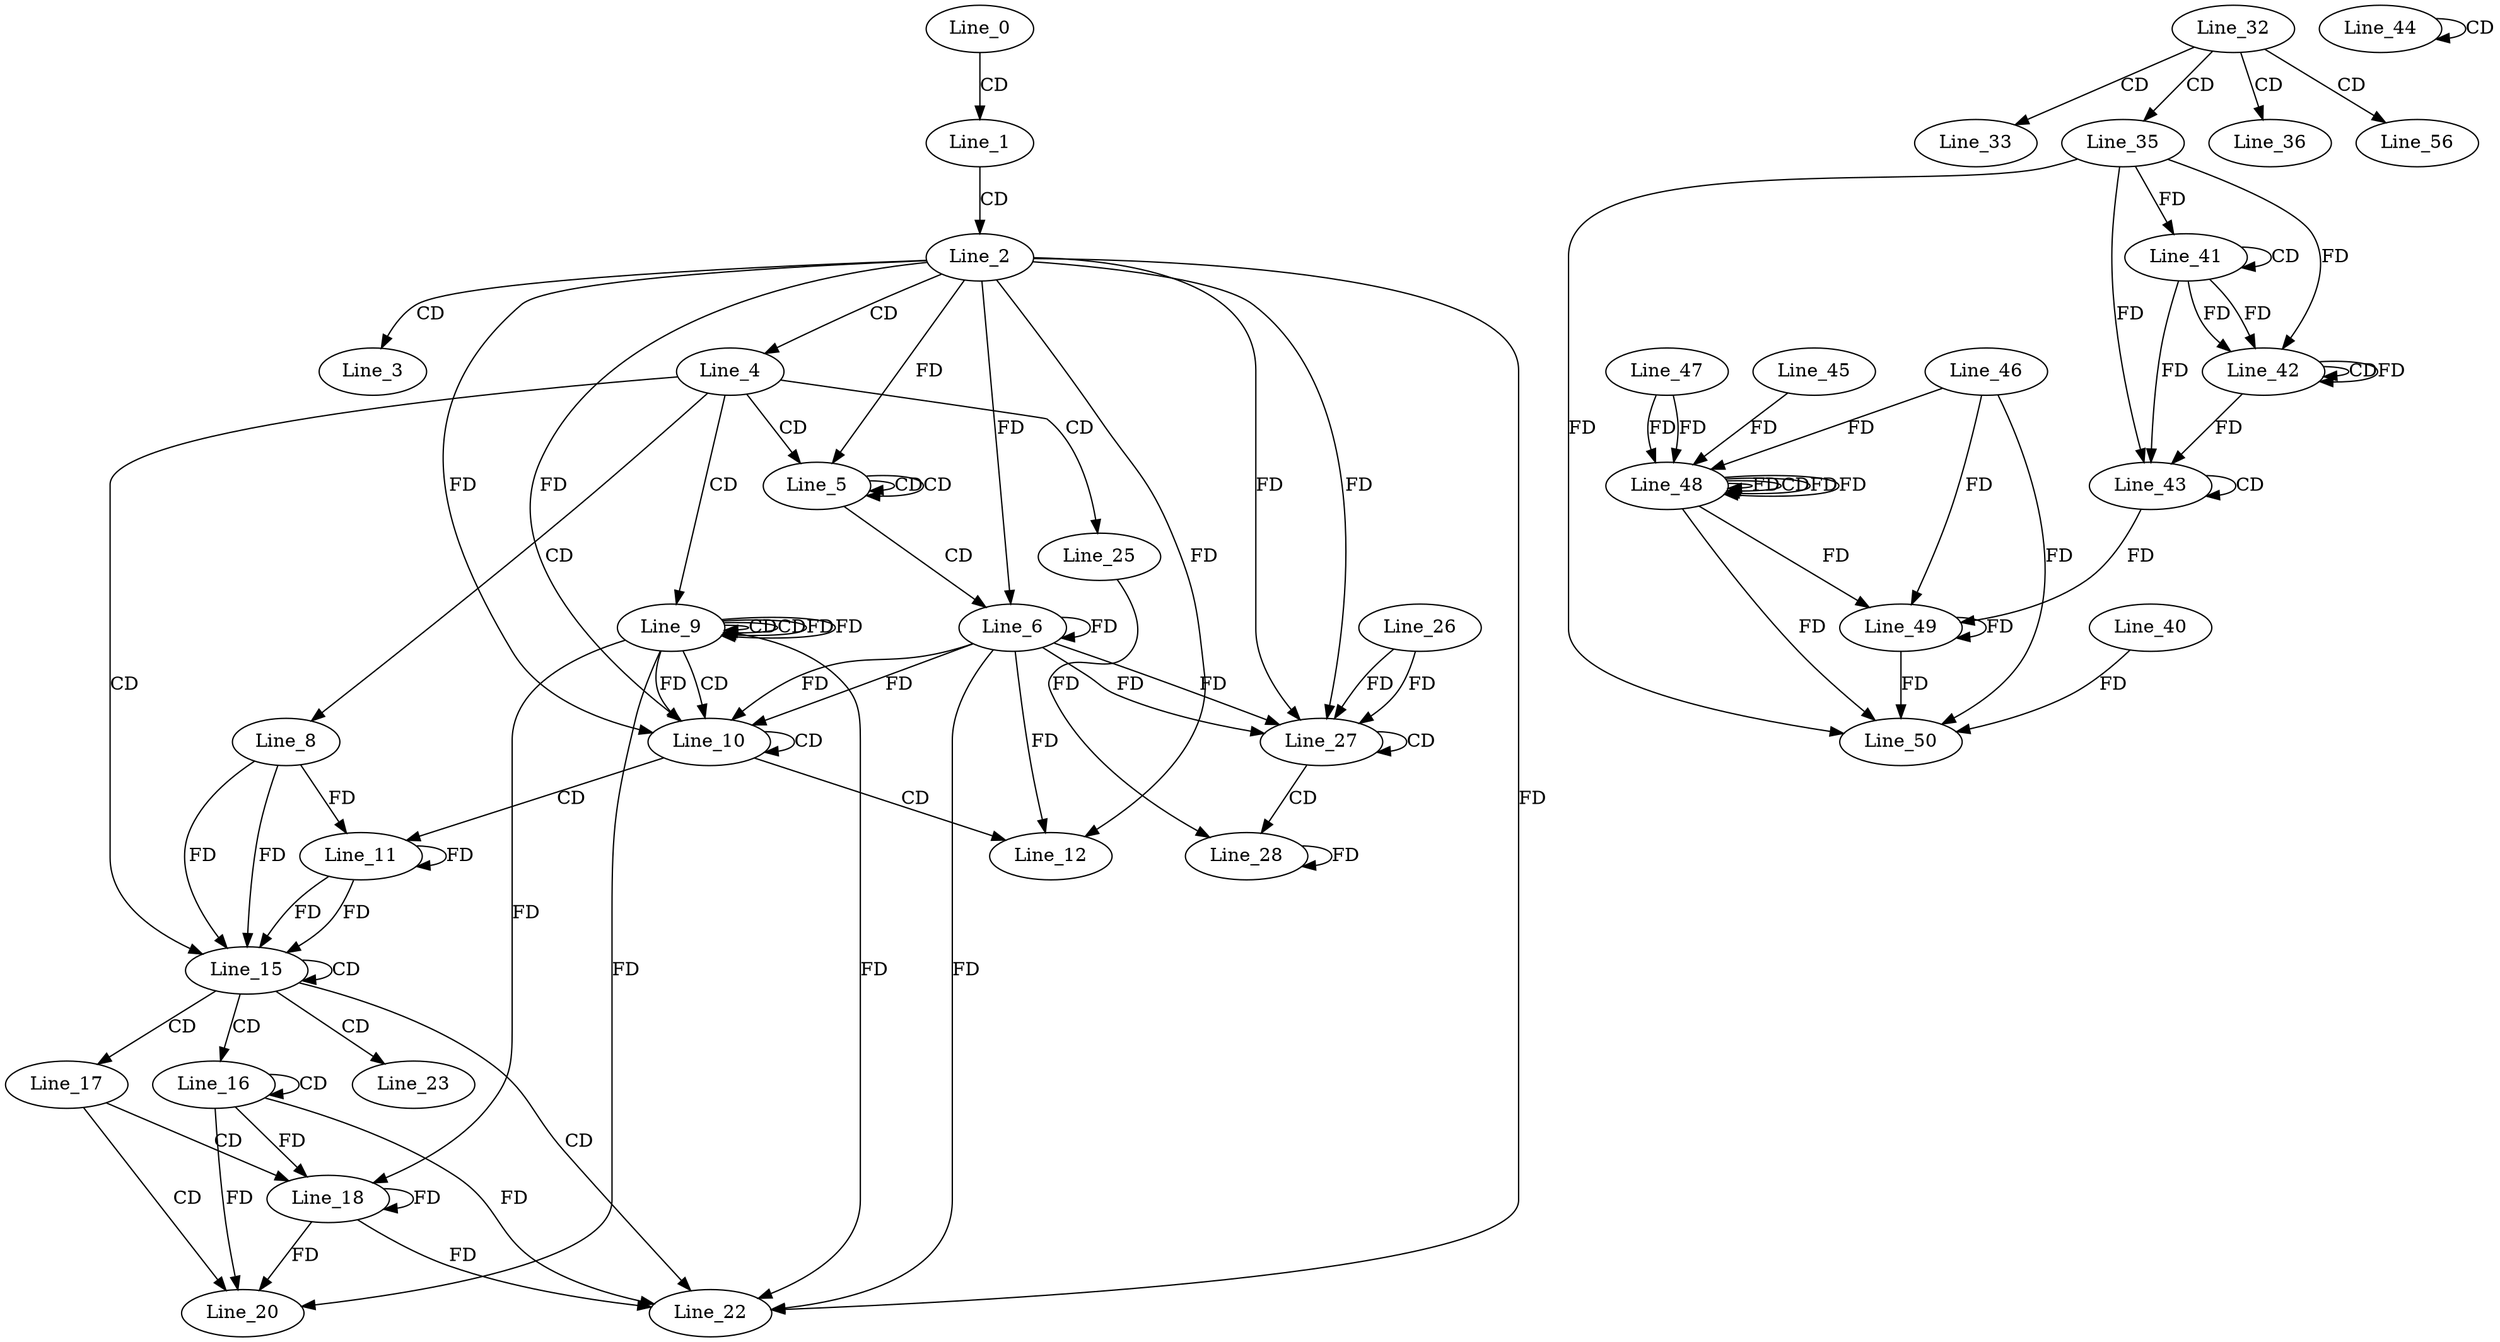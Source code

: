 digraph G {
  Line_0;
  Line_1;
  Line_2;
  Line_3;
  Line_4;
  Line_5;
  Line_5;
  Line_5;
  Line_6;
  Line_8;
  Line_9;
  Line_9;
  Line_9;
  Line_9;
  Line_10;
  Line_10;
  Line_10;
  Line_11;
  Line_12;
  Line_15;
  Line_15;
  Line_16;
  Line_16;
  Line_17;
  Line_18;
  Line_20;
  Line_22;
  Line_23;
  Line_25;
  Line_27;
  Line_26;
  Line_27;
  Line_28;
  Line_32;
  Line_33;
  Line_35;
  Line_36;
  Line_41;
  Line_41;
  Line_42;
  Line_42;
  Line_42;
  Line_43;
  Line_43;
  Line_44;
  Line_44;
  Line_48;
  Line_47;
  Line_48;
  Line_45;
  Line_48;
  Line_48;
  Line_46;
  Line_49;
  Line_49;
  Line_50;
  Line_40;
  Line_56;
  Line_0 -> Line_1 [ label="CD" ];
  Line_1 -> Line_2 [ label="CD" ];
  Line_2 -> Line_3 [ label="CD" ];
  Line_2 -> Line_4 [ label="CD" ];
  Line_4 -> Line_5 [ label="CD" ];
  Line_5 -> Line_5 [ label="CD" ];
  Line_5 -> Line_5 [ label="CD" ];
  Line_2 -> Line_5 [ label="FD" ];
  Line_5 -> Line_6 [ label="CD" ];
  Line_2 -> Line_6 [ label="FD" ];
  Line_6 -> Line_6 [ label="FD" ];
  Line_4 -> Line_8 [ label="CD" ];
  Line_4 -> Line_9 [ label="CD" ];
  Line_9 -> Line_9 [ label="CD" ];
  Line_9 -> Line_9 [ label="CD" ];
  Line_9 -> Line_9 [ label="FD" ];
  Line_9 -> Line_10 [ label="CD" ];
  Line_2 -> Line_10 [ label="FD" ];
  Line_6 -> Line_10 [ label="FD" ];
  Line_10 -> Line_10 [ label="CD" ];
  Line_2 -> Line_10 [ label="FD" ];
  Line_6 -> Line_10 [ label="FD" ];
  Line_9 -> Line_10 [ label="FD" ];
  Line_10 -> Line_11 [ label="CD" ];
  Line_11 -> Line_11 [ label="FD" ];
  Line_8 -> Line_11 [ label="FD" ];
  Line_10 -> Line_12 [ label="CD" ];
  Line_2 -> Line_12 [ label="FD" ];
  Line_6 -> Line_12 [ label="FD" ];
  Line_4 -> Line_15 [ label="CD" ];
  Line_11 -> Line_15 [ label="FD" ];
  Line_8 -> Line_15 [ label="FD" ];
  Line_15 -> Line_15 [ label="CD" ];
  Line_11 -> Line_15 [ label="FD" ];
  Line_8 -> Line_15 [ label="FD" ];
  Line_15 -> Line_16 [ label="CD" ];
  Line_16 -> Line_16 [ label="CD" ];
  Line_15 -> Line_17 [ label="CD" ];
  Line_17 -> Line_18 [ label="CD" ];
  Line_9 -> Line_18 [ label="FD" ];
  Line_16 -> Line_18 [ label="FD" ];
  Line_18 -> Line_18 [ label="FD" ];
  Line_17 -> Line_20 [ label="CD" ];
  Line_9 -> Line_20 [ label="FD" ];
  Line_16 -> Line_20 [ label="FD" ];
  Line_18 -> Line_20 [ label="FD" ];
  Line_15 -> Line_22 [ label="CD" ];
  Line_2 -> Line_22 [ label="FD" ];
  Line_6 -> Line_22 [ label="FD" ];
  Line_9 -> Line_22 [ label="FD" ];
  Line_16 -> Line_22 [ label="FD" ];
  Line_18 -> Line_22 [ label="FD" ];
  Line_15 -> Line_23 [ label="CD" ];
  Line_4 -> Line_25 [ label="CD" ];
  Line_2 -> Line_27 [ label="FD" ];
  Line_6 -> Line_27 [ label="FD" ];
  Line_26 -> Line_27 [ label="FD" ];
  Line_27 -> Line_27 [ label="CD" ];
  Line_2 -> Line_27 [ label="FD" ];
  Line_6 -> Line_27 [ label="FD" ];
  Line_26 -> Line_27 [ label="FD" ];
  Line_27 -> Line_28 [ label="CD" ];
  Line_25 -> Line_28 [ label="FD" ];
  Line_28 -> Line_28 [ label="FD" ];
  Line_32 -> Line_33 [ label="CD" ];
  Line_32 -> Line_35 [ label="CD" ];
  Line_32 -> Line_36 [ label="CD" ];
  Line_41 -> Line_41 [ label="CD" ];
  Line_35 -> Line_41 [ label="FD" ];
  Line_41 -> Line_42 [ label="FD" ];
  Line_42 -> Line_42 [ label="CD" ];
  Line_41 -> Line_42 [ label="FD" ];
  Line_42 -> Line_42 [ label="FD" ];
  Line_35 -> Line_42 [ label="FD" ];
  Line_43 -> Line_43 [ label="CD" ];
  Line_35 -> Line_43 [ label="FD" ];
  Line_41 -> Line_43 [ label="FD" ];
  Line_42 -> Line_43 [ label="FD" ];
  Line_44 -> Line_44 [ label="CD" ];
  Line_48 -> Line_48 [ label="FD" ];
  Line_47 -> Line_48 [ label="FD" ];
  Line_45 -> Line_48 [ label="FD" ];
  Line_48 -> Line_48 [ label="CD" ];
  Line_48 -> Line_48 [ label="FD" ];
  Line_46 -> Line_48 [ label="FD" ];
  Line_48 -> Line_48 [ label="FD" ];
  Line_47 -> Line_48 [ label="FD" ];
  Line_48 -> Line_49 [ label="FD" ];
  Line_46 -> Line_49 [ label="FD" ];
  Line_49 -> Line_49 [ label="FD" ];
  Line_43 -> Line_49 [ label="FD" ];
  Line_48 -> Line_50 [ label="FD" ];
  Line_46 -> Line_50 [ label="FD" ];
  Line_49 -> Line_50 [ label="FD" ];
  Line_35 -> Line_50 [ label="FD" ];
  Line_40 -> Line_50 [ label="FD" ];
  Line_32 -> Line_56 [ label="CD" ];
  Line_9 -> Line_9 [ label="FD" ];
}
